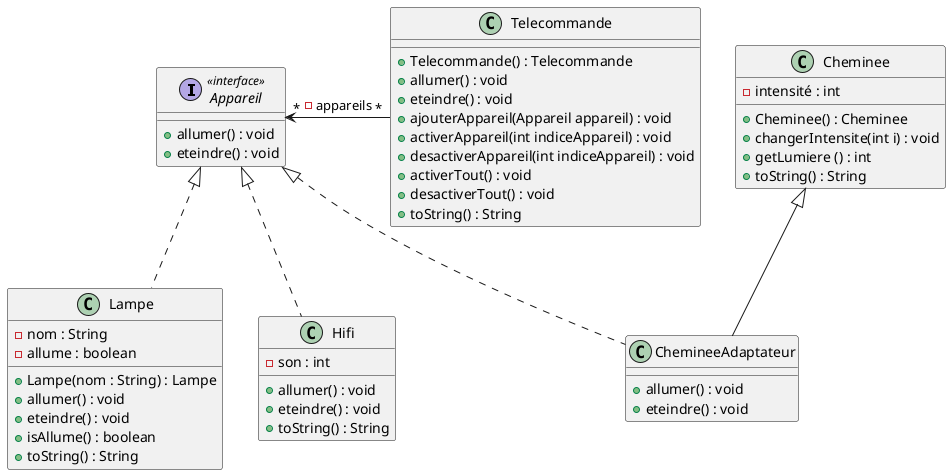 @startuml

interface Appareil <<interface>>{
    +allumer() : void
    +eteindre() : void
}

class Lampe{
    -nom : String
    -allume : boolean
    +Lampe(nom : String) : Lampe
    +allumer() : void
    +eteindre() : void
    +isAllume() : boolean
    +toString() : String
}

class Telecommande{
    +Telecommande() : Telecommande
    +allumer() : void
    +eteindre() : void
    +ajouterAppareil(Appareil appareil) : void
    +activerAppareil(int indiceAppareil) : void
    +desactiverAppareil(int indiceAppareil) : void
    +activerTout() : void
    +desactiverTout() : void
    +toString() : String
}

class Hifi{
    -son : int
    +allumer() : void
    +eteindre() : void
    +toString() : String
}

class Cheminee{
    -intensité : int
    +Cheminee() : Cheminee
    +changerIntensite(int i) : void
    +getLumiere () : int
    +toString() : String
}

class ChemineeAdaptateur{
    +allumer() : void
    +eteindre() : void
}




Appareil <|.. Lampe
Appareil <|.. Hifi
Appareil <|.. ChemineeAdaptateur
Cheminee <|-- ChemineeAdaptateur


Appareil "*" <- "*" Telecommande : - appareils

@enduml
